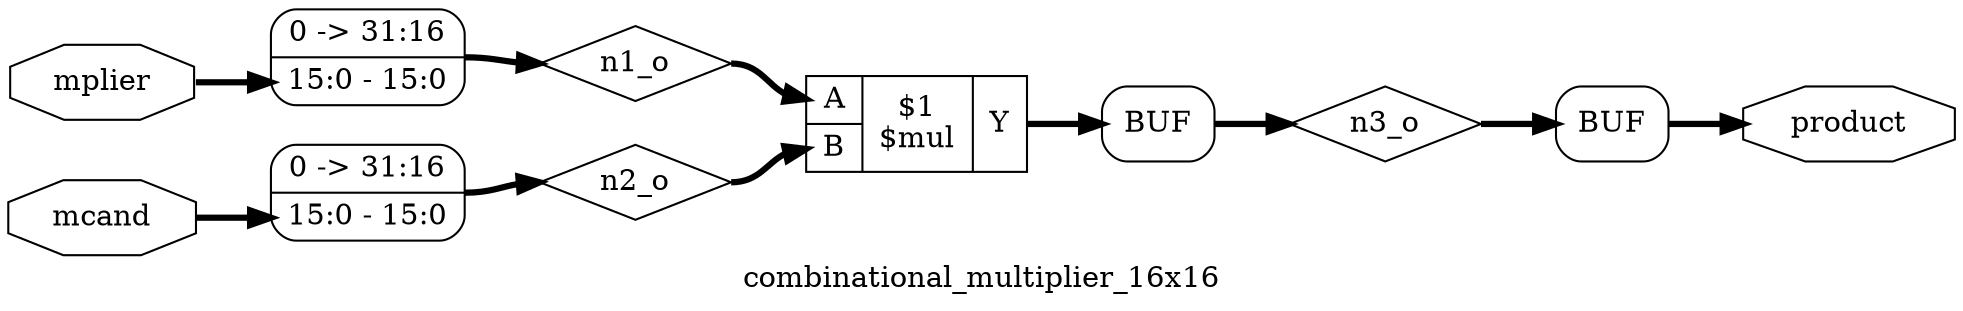 digraph "combinational_multiplier_16x16" {
label="combinational_multiplier_16x16";
rankdir="LR";
remincross=true;
n2 [ shape=diamond, label="n3_o", color="black", fontcolor="black" ];
n3 [ shape=diamond, label="n2_o", color="black", fontcolor="black" ];
n4 [ shape=diamond, label="n1_o", color="black", fontcolor="black" ];
n5 [ shape=octagon, label="product", color="black", fontcolor="black" ];
n6 [ shape=octagon, label="mcand", color="black", fontcolor="black" ];
n7 [ shape=octagon, label="mplier", color="black", fontcolor="black" ];
c11 [ shape=record, label="{{<p8> A|<p9> B}|$1\n$mul|{<p10> Y}}",  ];
x0 [shape=box, style=rounded, label="BUF", ];
x1 [ shape=record, style=rounded, label="0 -&gt; 31:16 |<s0> 15:0 - 15:0 ", color="black", fontcolor="black" ];
x2 [ shape=record, style=rounded, label="0 -&gt; 31:16 |<s0> 15:0 - 15:0 ", color="black", fontcolor="black" ];
x3 [shape=box, style=rounded, label="BUF", ];
c11:p10:e -> x3:w [color="black", fontcolor="black", style="setlinewidth(3)", label=""];
x3:e -> n2:w [color="black", fontcolor="black", style="setlinewidth(3)", label=""];
n2:e -> x0:w [color="black", fontcolor="black", style="setlinewidth(3)", label=""];
x2:e -> n3:w [color="black", fontcolor="black", style="setlinewidth(3)", label=""];
n3:e -> c11:p9:w [color="black", fontcolor="black", style="setlinewidth(3)", label=""];
x1:e -> n4:w [color="black", fontcolor="black", style="setlinewidth(3)", label=""];
n4:e -> c11:p8:w [color="black", fontcolor="black", style="setlinewidth(3)", label=""];
x0:e -> n5:w [color="black", fontcolor="black", style="setlinewidth(3)", label=""];
n6:e -> x2:s0:w [color="black", fontcolor="black", style="setlinewidth(3)", label=""];
n7:e -> x1:s0:w [color="black", fontcolor="black", style="setlinewidth(3)", label=""];
}
